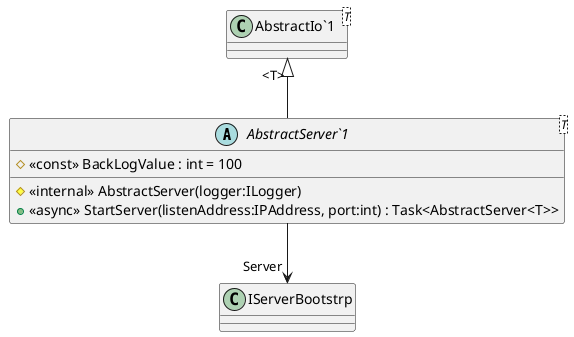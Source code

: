 @startuml
abstract class "AbstractServer`1"<T> {
    # <<const>> BackLogValue : int = 100
    # <<internal>> AbstractServer(logger:ILogger)
    + <<async>> StartServer(listenAddress:IPAddress, port:int) : Task<AbstractServer<T>>
}
class "AbstractIo`1"<T> {
}
"AbstractIo`1" "<T>" <|-- "AbstractServer`1"
"AbstractServer`1" --> "Server" IServerBootstrp
@enduml
